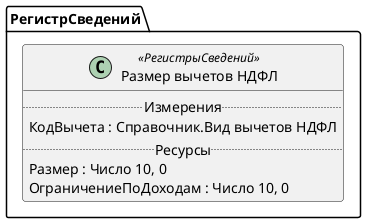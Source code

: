 ﻿@startuml РазмерВычетовНДФЛ
'!include templates.wsd
'..\include templates.wsd
class РегистрСведений.РазмерВычетовНДФЛ as "Размер вычетов НДФЛ" <<РегистрыСведений>>
{
..Измерения..
КодВычета : Справочник.Вид вычетов НДФЛ
..Ресурсы..
Размер : Число 10, 0
ОграничениеПоДоходам : Число 10, 0
}
@enduml
